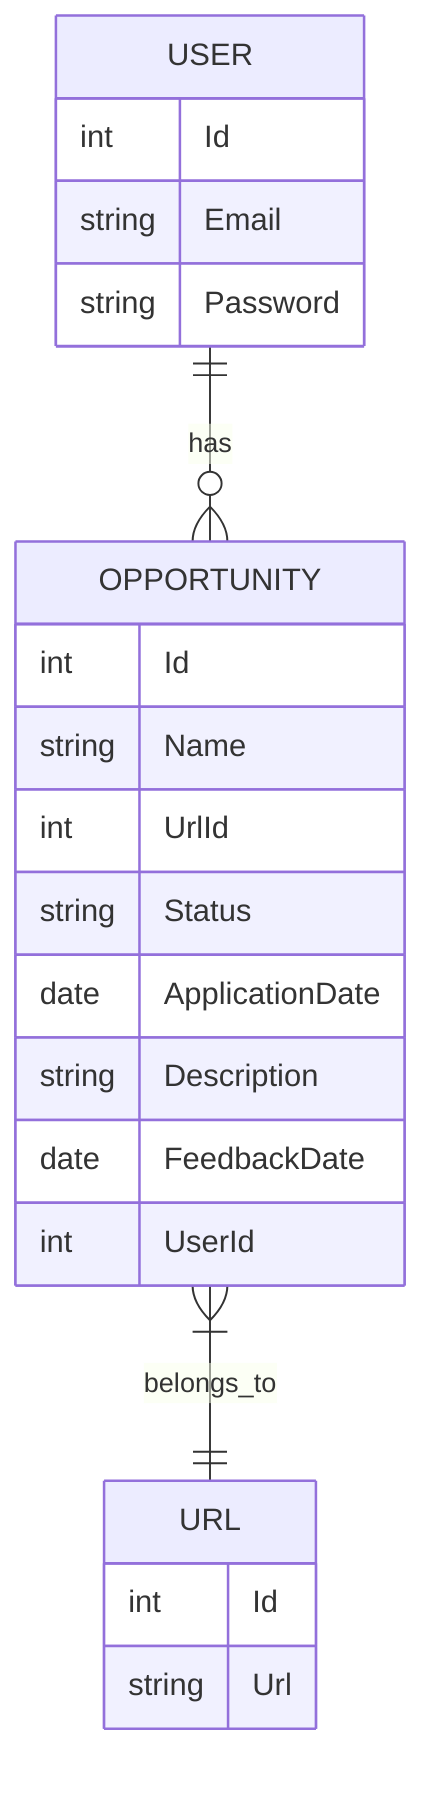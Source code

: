 erDiagram
    USER {
        int Id
        string Email
        string Password
    }

    OPPORTUNITY {
        int Id
        string Name
        int UrlId
        string Status
        date ApplicationDate
        string Description
        date FeedbackDate
        int UserId
    }

    URL {
        int Id
        string Url
    }

    USER ||--o{ OPPORTUNITY : has
    OPPORTUNITY }|--|| URL : belongs_to